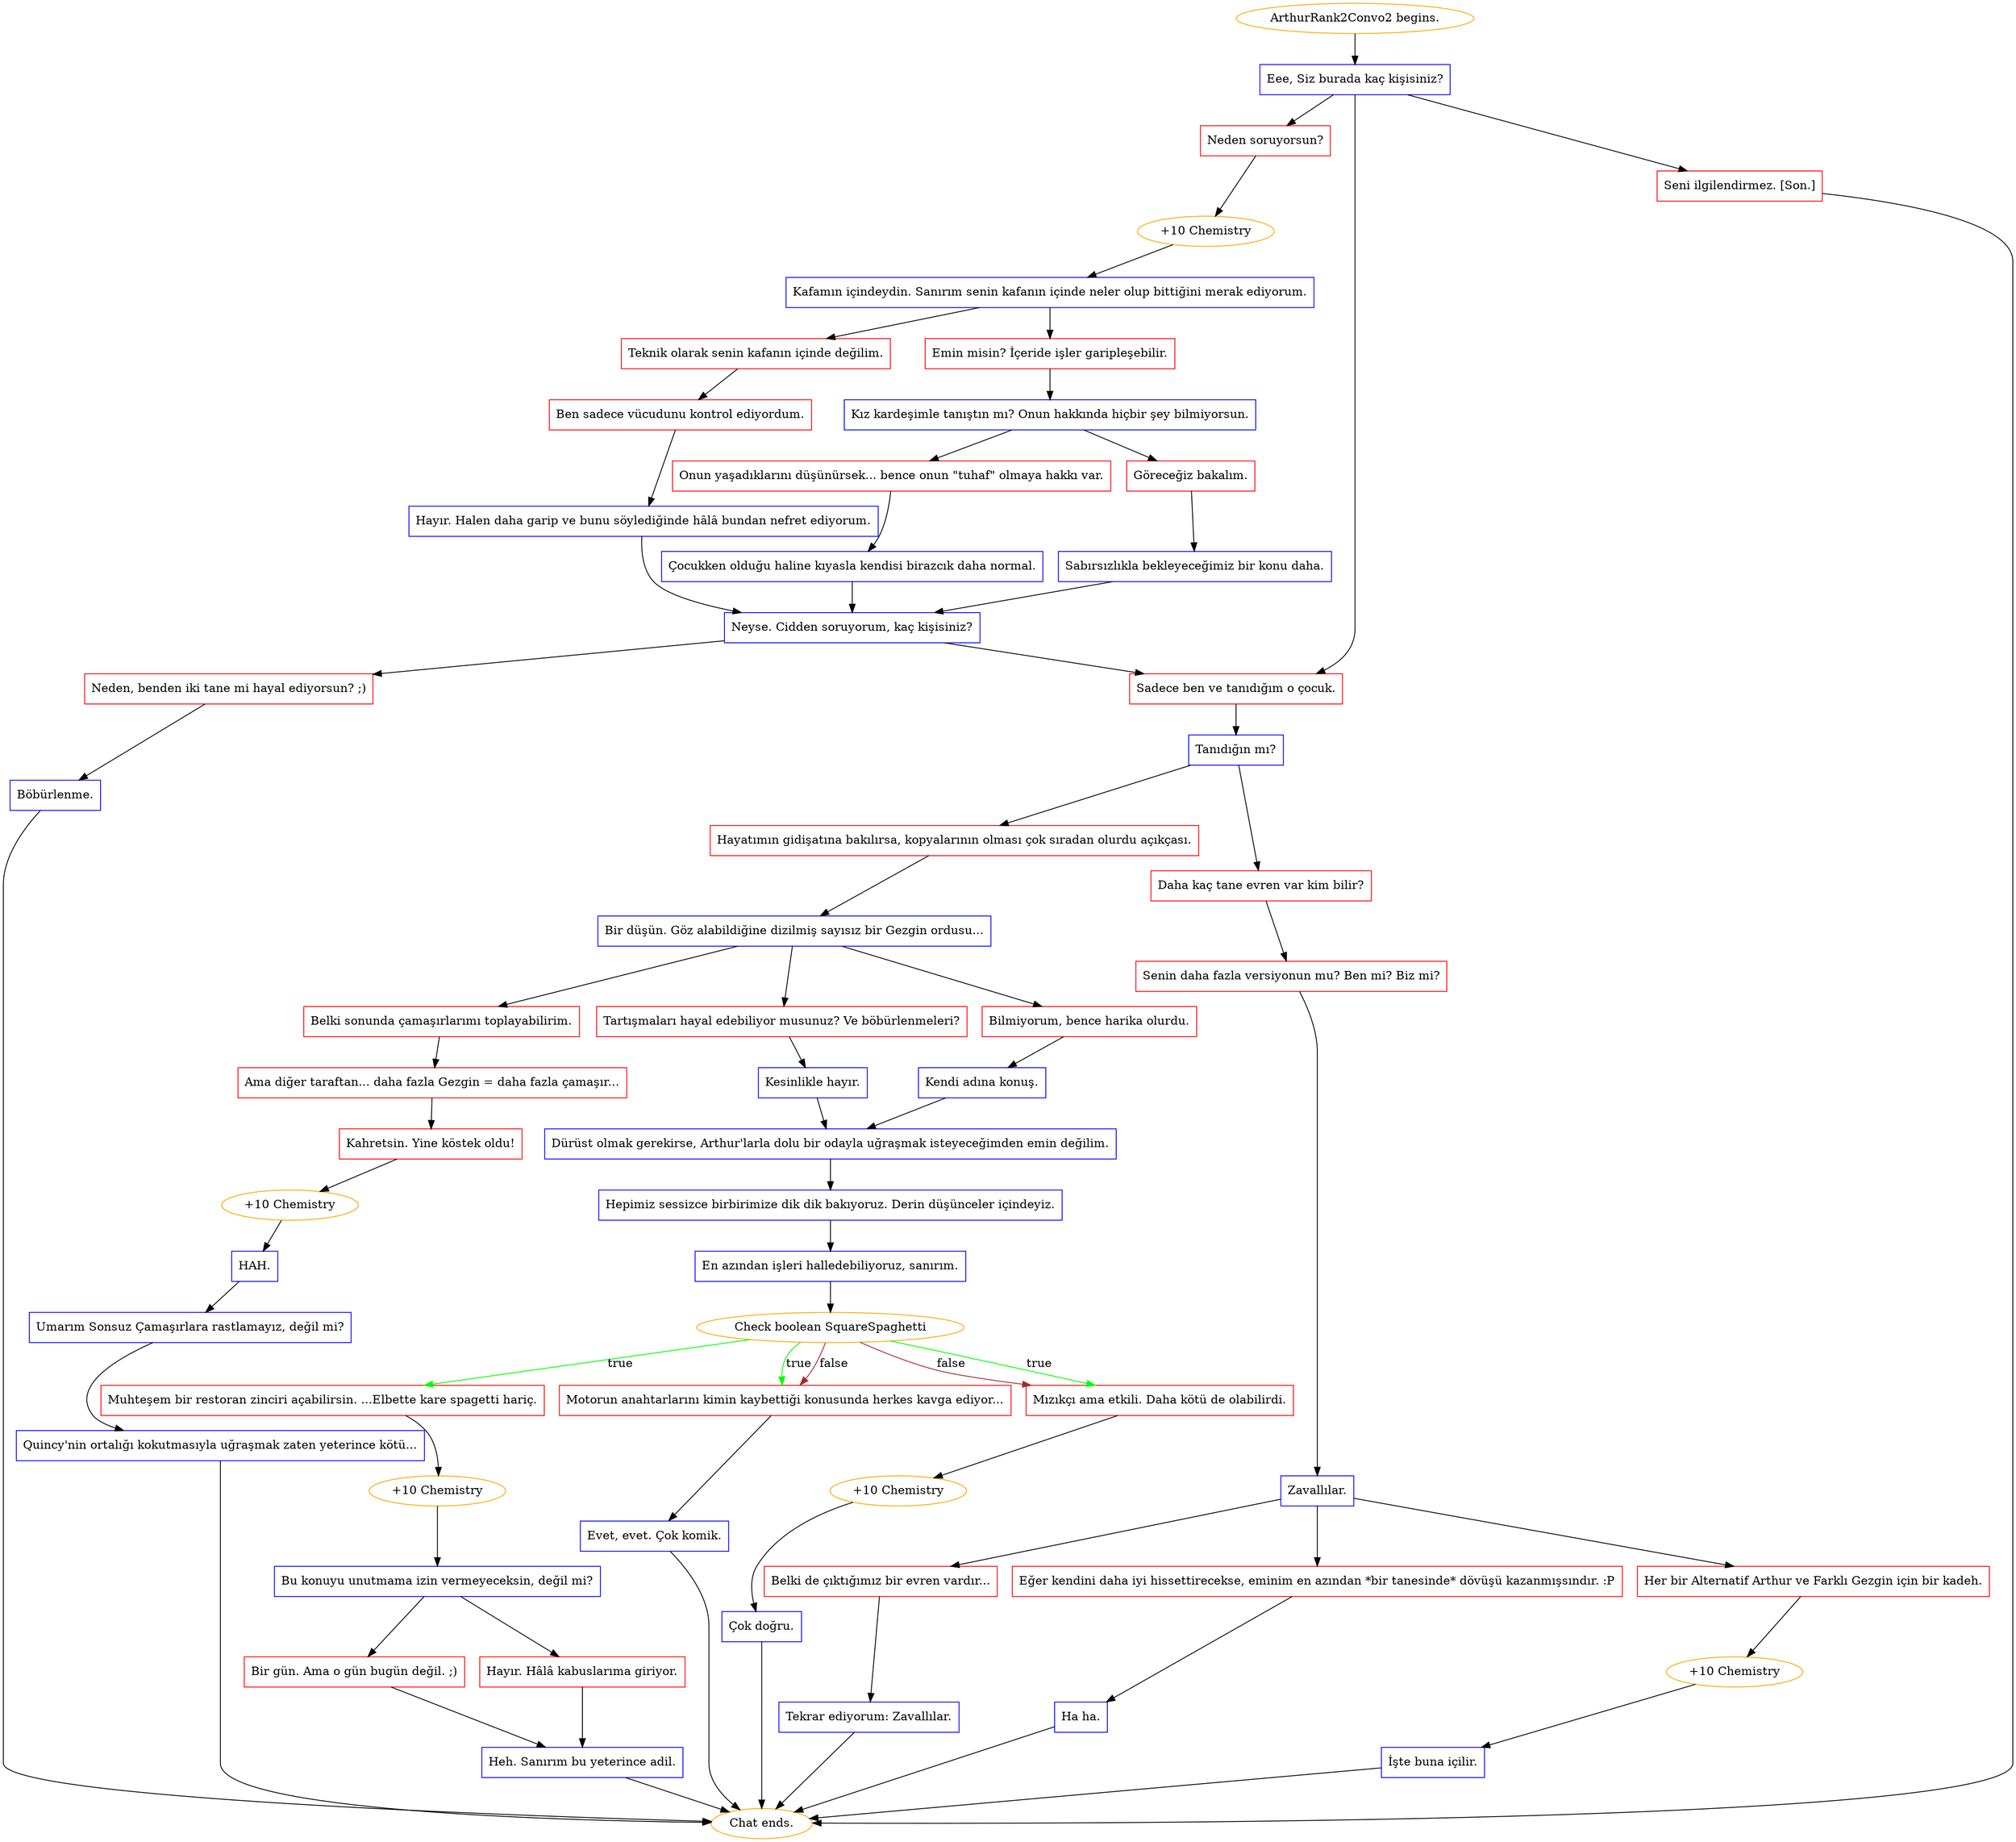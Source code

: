 digraph {
	"ArthurRank2Convo2 begins." [color=orange];
		"ArthurRank2Convo2 begins." -> j1023617861;
	j1023617861 [label="Eee, Siz burada kaç kişisiniz?",shape=box,color=blue];
		j1023617861 -> j3586547937;
		j1023617861 -> j142060191;
		j1023617861 -> j3886924063;
	j3586547937 [label="Neden soruyorsun?",shape=box,color=red];
		j3586547937 -> j3368881201;
	j142060191 [label="Seni ilgilendirmez. [Son.]",shape=box,color=red];
		j142060191 -> "Chat ends.";
	j3886924063 [label="Sadece ben ve tanıdığım o çocuk.",shape=box,color=red];
		j3886924063 -> j157433012;
	j3368881201 [label="+10 Chemistry",color=orange];
		j3368881201 -> j2153676123;
	"Chat ends." [color=orange];
	j157433012 [label="Tanıdığın mı?",shape=box,color=blue];
		j157433012 -> j3716346907;
		j157433012 -> j663147294;
	j2153676123 [label="Kafamın içindeydin. Sanırım senin kafanın içinde neler olup bittiğini merak ediyorum.",shape=box,color=blue];
		j2153676123 -> j1826971415;
		j2153676123 -> j3124194617;
	j3716346907 [label="Hayatımın gidişatına bakılırsa, kopyalarının olması çok sıradan olurdu açıkçası.",shape=box,color=red];
		j3716346907 -> j3313524054;
	j663147294 [label="Daha kaç tane evren var kim bilir?",shape=box,color=red];
		j663147294 -> j929913545;
	j1826971415 [label="Teknik olarak senin kafanın içinde değilim.",shape=box,color=red];
		j1826971415 -> j2024948715;
	j3124194617 [label="Emin misin? İçeride işler garipleşebilir.",shape=box,color=red];
		j3124194617 -> j1336180109;
	j3313524054 [label="Bir düşün. Göz alabildiğine dizilmiş sayısız bir Gezgin ordusu...",shape=box,color=blue];
		j3313524054 -> j3642937250;
		j3313524054 -> j895155891;
		j3313524054 -> j3070823157;
	j929913545 [label="Senin daha fazla versiyonun mu? Ben mi? Biz mi?",shape=box,color=red];
		j929913545 -> j4228659099;
	j2024948715 [label="Ben sadece vücudunu kontrol ediyordum.",shape=box,color=red];
		j2024948715 -> j268974098;
	j1336180109 [label="Kız kardeşimle tanıştın mı? Onun hakkında hiçbir şey bilmiyorsun.",shape=box,color=blue];
		j1336180109 -> j843730756;
		j1336180109 -> j739545228;
	j3642937250 [label="Belki sonunda çamaşırlarımı toplayabilirim.",shape=box,color=red];
		j3642937250 -> j3305526618;
	j895155891 [label="Tartışmaları hayal edebiliyor musunuz? Ve böbürlenmeleri?",shape=box,color=red];
		j895155891 -> j919178192;
	j3070823157 [label="Bilmiyorum, bence harika olurdu.",shape=box,color=red];
		j3070823157 -> j401046776;
	j4228659099 [label="Zavallılar.",shape=box,color=blue];
		j4228659099 -> j2199948442;
		j4228659099 -> j1346325720;
		j4228659099 -> j552323174;
	j268974098 [label="Hayır. Halen daha garip ve bunu söylediğinde hâlâ bundan nefret ediyorum.",shape=box,color=blue];
		j268974098 -> j1786321280;
	j843730756 [label="Onun yaşadıklarını düşünürsek... bence onun \"tuhaf\" olmaya hakkı var.",shape=box,color=red];
		j843730756 -> j1682531699;
	j739545228 [label="Göreceğiz bakalım.",shape=box,color=red];
		j739545228 -> j2306799076;
	j3305526618 [label="Ama diğer taraftan... daha fazla Gezgin = daha fazla çamaşır...",shape=box,color=red];
		j3305526618 -> j4067626698;
	j919178192 [label="Kesinlikle hayır.",shape=box,color=blue];
		j919178192 -> j1835087464;
	j401046776 [label="Kendi adına konuş.",shape=box,color=blue];
		j401046776 -> j1835087464;
	j2199948442 [label="Belki de çıktığımız bir evren vardır...",shape=box,color=red];
		j2199948442 -> j2989130058;
	j1346325720 [label="Eğer kendini daha iyi hissettirecekse, eminim en azından *bir tanesinde* dövüşü kazanmışsındır. :P",shape=box,color=red];
		j1346325720 -> j2307908734;
	j552323174 [label="Her bir Alternatif Arthur ve Farklı Gezgin için bir kadeh.",shape=box,color=red];
		j552323174 -> j935873451;
	j1786321280 [label="Neyse. Cidden soruyorum, kaç kişisiniz?",shape=box,color=blue];
		j1786321280 -> j2540779627;
		j1786321280 -> j3886924063;
	j1682531699 [label="Çocukken olduğu haline kıyasla kendisi birazcık daha normal.",shape=box,color=blue];
		j1682531699 -> j1786321280;
	j2306799076 [label="Sabırsızlıkla bekleyeceğimiz bir konu daha.",shape=box,color=blue];
		j2306799076 -> j1786321280;
	j4067626698 [label="Kahretsin. Yine köstek oldu!",shape=box,color=red];
		j4067626698 -> j1728041981;
	j1835087464 [label="Dürüst olmak gerekirse, Arthur'larla dolu bir odayla uğraşmak isteyeceğimden emin değilim.",shape=box,color=blue];
		j1835087464 -> j2536517826;
	j2989130058 [label="Tekrar ediyorum: Zavallılar.",shape=box,color=blue];
		j2989130058 -> "Chat ends.";
	j2307908734 [label="Ha ha.",shape=box,color=blue];
		j2307908734 -> "Chat ends.";
	j935873451 [label="+10 Chemistry",color=orange];
		j935873451 -> j1528960783;
	j2540779627 [label="Neden, benden iki tane mi hayal ediyorsun? ;)",shape=box,color=red];
		j2540779627 -> j3581114449;
	j1728041981 [label="+10 Chemistry",color=orange];
		j1728041981 -> j1217877390;
	j2536517826 [label="Hepimiz sessizce birbirimize dik dik bakıyoruz. Derin düşünceler içindeyiz.",shape=box,color=blue];
		j2536517826 -> j1169895520;
	j1528960783 [label="İşte buna içilir.",shape=box,color=blue];
		j1528960783 -> "Chat ends.";
	j3581114449 [label="Böbürlenme.",shape=box,color=blue];
		j3581114449 -> "Chat ends.";
	j1217877390 [label="HAH.",shape=box,color=blue];
		j1217877390 -> j271594816;
	j1169895520 [label="En azından işleri halledebiliyoruz, sanırım.",shape=box,color=blue];
		j1169895520 -> j3719512554;
	j271594816 [label="Umarım Sonsuz Çamaşırlara rastlamayız, değil mi?",shape=box,color=blue];
		j271594816 -> j4264184323;
	j3719512554 [label="Check boolean SquareSpaghetti",color=orange];
		j3719512554 -> j2129912212 [label=true,color=green];
		j3719512554 -> j706752831 [label=true,color=green];
		j3719512554 -> j2926295304 [label=true,color=green];
		j3719512554 -> j706752831 [label=false,color=brown];
		j3719512554 -> j2926295304 [label=false,color=brown];
	j4264184323 [label="Quincy'nin ortalığı kokutmasıyla uğraşmak zaten yeterince kötü...",shape=box,color=blue];
		j4264184323 -> "Chat ends.";
	j2129912212 [label="Muhteşem bir restoran zinciri açabilirsin. ...Elbette kare spagetti hariç.",shape=box,color=red];
		j2129912212 -> j2692716663;
	j706752831 [label="Mızıkçı ama etkili. Daha kötü de olabilirdi.",shape=box,color=red];
		j706752831 -> j3161622885;
	j2926295304 [label="Motorun anahtarlarını kimin kaybettiği konusunda herkes kavga ediyor...",shape=box,color=red];
		j2926295304 -> j4212998750;
	j2692716663 [label="+10 Chemistry",color=orange];
		j2692716663 -> j3953202635;
	j3161622885 [label="+10 Chemistry",color=orange];
		j3161622885 -> j1922245677;
	j4212998750 [label="Evet, evet. Çok komik.",shape=box,color=blue];
		j4212998750 -> "Chat ends.";
	j3953202635 [label="Bu konuyu unutmama izin vermeyeceksin, değil mi?",shape=box,color=blue];
		j3953202635 -> j751667289;
		j3953202635 -> j847860376;
	j1922245677 [label="Çok doğru.",shape=box,color=blue];
		j1922245677 -> "Chat ends.";
	j751667289 [label="Bir gün. Ama o gün bugün değil. ;)",shape=box,color=red];
		j751667289 -> j2492405510;
	j847860376 [label="Hayır. Hâlâ kabuslarıma giriyor.",shape=box,color=red];
		j847860376 -> j2492405510;
	j2492405510 [label="Heh. Sanırım bu yeterince adil.",shape=box,color=blue];
		j2492405510 -> "Chat ends.";
}